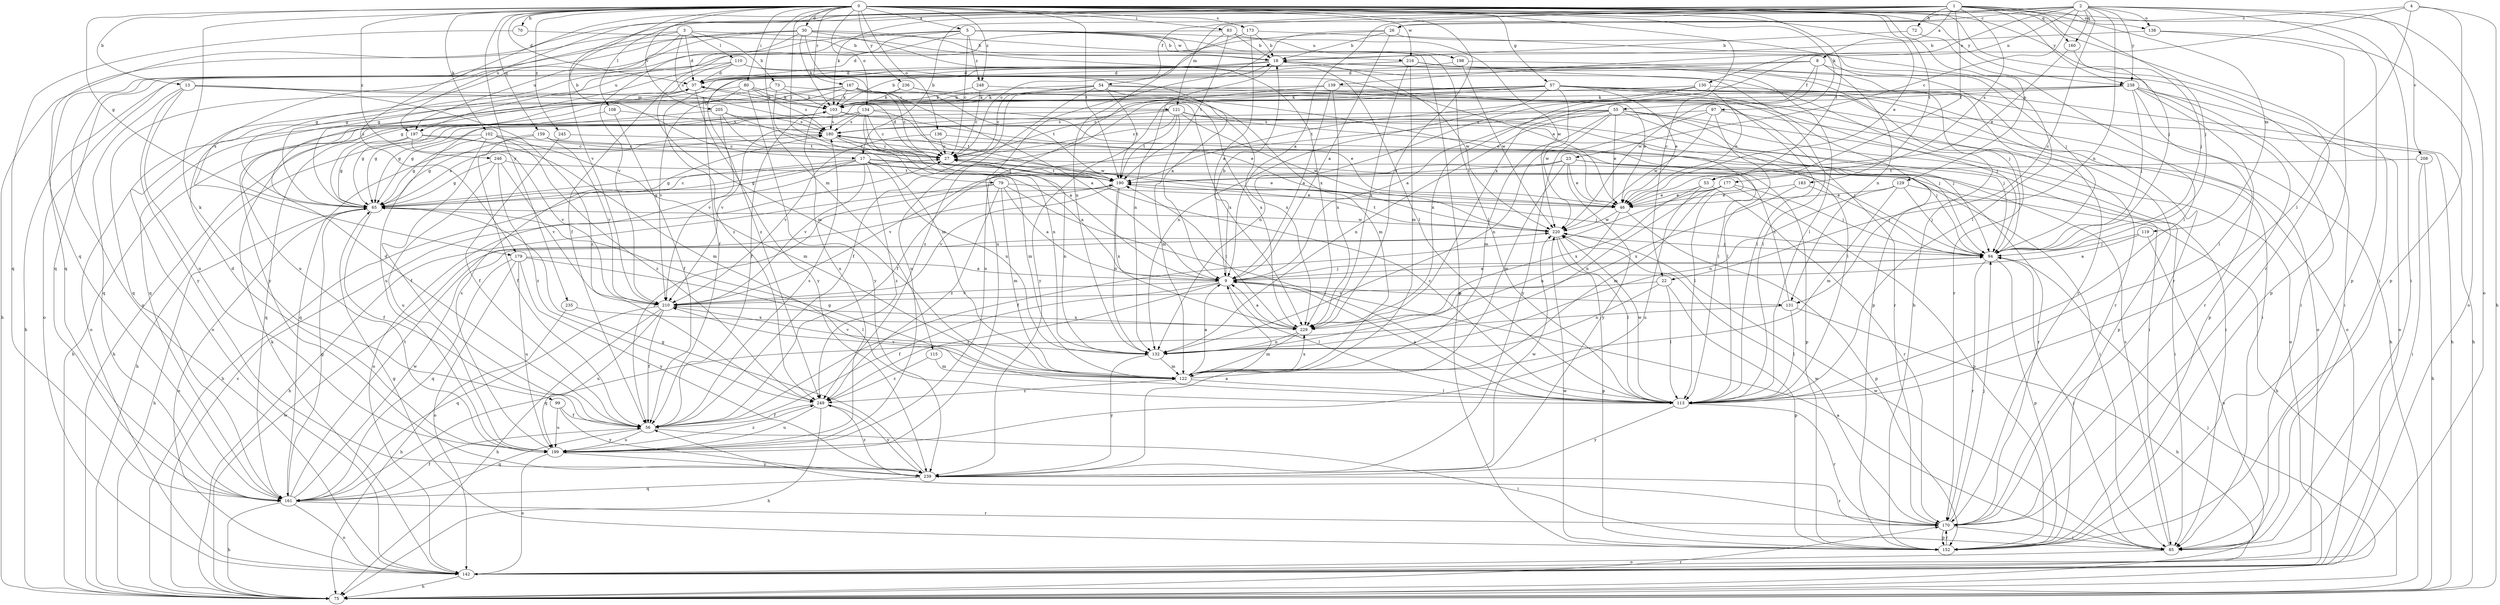 strict digraph  {
0;
1;
2;
3;
4;
5;
8;
9;
13;
17;
18;
22;
23;
26;
27;
30;
37;
46;
53;
54;
55;
56;
57;
65;
70;
72;
73;
75;
79;
80;
83;
85;
94;
97;
99;
102;
103;
108;
110;
113;
115;
119;
121;
122;
129;
130;
131;
132;
134;
136;
138;
139;
142;
152;
159;
160;
161;
167;
170;
173;
177;
179;
180;
183;
190;
197;
198;
199;
205;
208;
210;
216;
220;
229;
235;
236;
238;
239;
245;
246;
248;
249;
0 -> 5  [label=a];
0 -> 13  [label=b];
0 -> 17  [label=b];
0 -> 22  [label=c];
0 -> 30  [label=d];
0 -> 37  [label=d];
0 -> 46  [label=e];
0 -> 53  [label=f];
0 -> 57  [label=g];
0 -> 65  [label=g];
0 -> 70  [label=h];
0 -> 79  [label=i];
0 -> 80  [label=i];
0 -> 83  [label=i];
0 -> 85  [label=i];
0 -> 94  [label=j];
0 -> 97  [label=k];
0 -> 99  [label=k];
0 -> 102  [label=k];
0 -> 115  [label=m];
0 -> 129  [label=n];
0 -> 134  [label=o];
0 -> 136  [label=o];
0 -> 159  [label=q];
0 -> 167  [label=r];
0 -> 170  [label=r];
0 -> 173  [label=s];
0 -> 183  [label=t];
0 -> 190  [label=t];
0 -> 205  [label=v];
0 -> 216  [label=w];
0 -> 229  [label=x];
0 -> 235  [label=y];
0 -> 236  [label=y];
0 -> 238  [label=y];
0 -> 245  [label=z];
0 -> 246  [label=z];
0 -> 248  [label=z];
1 -> 8  [label=a];
1 -> 9  [label=a];
1 -> 53  [label=f];
1 -> 54  [label=f];
1 -> 72  [label=h];
1 -> 85  [label=i];
1 -> 94  [label=j];
1 -> 108  [label=l];
1 -> 119  [label=m];
1 -> 121  [label=m];
1 -> 138  [label=o];
1 -> 160  [label=q];
1 -> 177  [label=s];
1 -> 179  [label=s];
1 -> 197  [label=u];
1 -> 238  [label=y];
2 -> 17  [label=b];
2 -> 22  [label=c];
2 -> 23  [label=c];
2 -> 26  [label=c];
2 -> 103  [label=k];
2 -> 130  [label=n];
2 -> 131  [label=n];
2 -> 138  [label=o];
2 -> 139  [label=o];
2 -> 142  [label=o];
2 -> 152  [label=p];
2 -> 160  [label=q];
2 -> 161  [label=q];
2 -> 208  [label=v];
2 -> 210  [label=v];
2 -> 238  [label=y];
3 -> 37  [label=d];
3 -> 73  [label=h];
3 -> 75  [label=h];
3 -> 110  [label=l];
3 -> 113  [label=l];
3 -> 179  [label=s];
3 -> 180  [label=s];
3 -> 197  [label=u];
4 -> 26  [label=c];
4 -> 75  [label=h];
4 -> 113  [label=l];
4 -> 152  [label=p];
4 -> 229  [label=x];
5 -> 18  [label=b];
5 -> 27  [label=c];
5 -> 37  [label=d];
5 -> 65  [label=g];
5 -> 113  [label=l];
5 -> 152  [label=p];
5 -> 161  [label=q];
5 -> 197  [label=u];
5 -> 198  [label=u];
5 -> 216  [label=w];
5 -> 248  [label=z];
8 -> 37  [label=d];
8 -> 55  [label=f];
8 -> 56  [label=f];
8 -> 85  [label=i];
8 -> 131  [label=n];
8 -> 220  [label=w];
9 -> 18  [label=b];
9 -> 56  [label=f];
9 -> 94  [label=j];
9 -> 113  [label=l];
9 -> 131  [label=n];
9 -> 210  [label=v];
9 -> 249  [label=z];
13 -> 121  [label=m];
13 -> 161  [label=q];
13 -> 170  [label=r];
13 -> 199  [label=u];
13 -> 239  [label=y];
13 -> 249  [label=z];
17 -> 9  [label=a];
17 -> 65  [label=g];
17 -> 75  [label=h];
17 -> 85  [label=i];
17 -> 113  [label=l];
17 -> 132  [label=n];
17 -> 142  [label=o];
17 -> 190  [label=t];
17 -> 210  [label=v];
17 -> 249  [label=z];
18 -> 37  [label=d];
18 -> 94  [label=j];
18 -> 132  [label=n];
18 -> 152  [label=p];
18 -> 220  [label=w];
18 -> 249  [label=z];
22 -> 113  [label=l];
22 -> 132  [label=n];
22 -> 152  [label=p];
22 -> 210  [label=v];
23 -> 46  [label=e];
23 -> 85  [label=i];
23 -> 122  [label=m];
23 -> 170  [label=r];
23 -> 190  [label=t];
23 -> 210  [label=v];
23 -> 239  [label=y];
26 -> 9  [label=a];
26 -> 18  [label=b];
26 -> 65  [label=g];
26 -> 113  [label=l];
26 -> 199  [label=u];
27 -> 37  [label=d];
27 -> 46  [label=e];
27 -> 65  [label=g];
27 -> 132  [label=n];
27 -> 190  [label=t];
30 -> 18  [label=b];
30 -> 27  [label=c];
30 -> 65  [label=g];
30 -> 103  [label=k];
30 -> 142  [label=o];
30 -> 161  [label=q];
30 -> 170  [label=r];
30 -> 210  [label=v];
30 -> 229  [label=x];
37 -> 103  [label=k];
37 -> 161  [label=q];
37 -> 239  [label=y];
46 -> 132  [label=n];
46 -> 152  [label=p];
46 -> 220  [label=w];
53 -> 46  [label=e];
53 -> 170  [label=r];
53 -> 199  [label=u];
53 -> 229  [label=x];
54 -> 27  [label=c];
54 -> 46  [label=e];
54 -> 56  [label=f];
54 -> 103  [label=k];
54 -> 142  [label=o];
54 -> 190  [label=t];
54 -> 199  [label=u];
54 -> 229  [label=x];
55 -> 46  [label=e];
55 -> 56  [label=f];
55 -> 65  [label=g];
55 -> 85  [label=i];
55 -> 94  [label=j];
55 -> 113  [label=l];
55 -> 122  [label=m];
55 -> 132  [label=n];
55 -> 142  [label=o];
55 -> 180  [label=s];
55 -> 239  [label=y];
56 -> 37  [label=d];
56 -> 85  [label=i];
56 -> 161  [label=q];
56 -> 180  [label=s];
56 -> 199  [label=u];
57 -> 27  [label=c];
57 -> 46  [label=e];
57 -> 56  [label=f];
57 -> 75  [label=h];
57 -> 85  [label=i];
57 -> 103  [label=k];
57 -> 113  [label=l];
57 -> 132  [label=n];
57 -> 142  [label=o];
57 -> 170  [label=r];
57 -> 220  [label=w];
57 -> 239  [label=y];
57 -> 249  [label=z];
65 -> 27  [label=c];
65 -> 56  [label=f];
65 -> 75  [label=h];
65 -> 142  [label=o];
65 -> 180  [label=s];
65 -> 220  [label=w];
70 -> 18  [label=b];
70 -> 161  [label=q];
72 -> 18  [label=b];
72 -> 113  [label=l];
73 -> 46  [label=e];
73 -> 103  [label=k];
73 -> 122  [label=m];
73 -> 161  [label=q];
75 -> 27  [label=c];
75 -> 94  [label=j];
75 -> 170  [label=r];
75 -> 220  [label=w];
79 -> 9  [label=a];
79 -> 46  [label=e];
79 -> 56  [label=f];
79 -> 75  [label=h];
79 -> 113  [label=l];
79 -> 122  [label=m];
79 -> 249  [label=z];
80 -> 103  [label=k];
80 -> 142  [label=o];
80 -> 180  [label=s];
80 -> 199  [label=u];
80 -> 229  [label=x];
80 -> 239  [label=y];
83 -> 18  [label=b];
83 -> 56  [label=f];
83 -> 132  [label=n];
83 -> 190  [label=t];
83 -> 220  [label=w];
85 -> 9  [label=a];
85 -> 94  [label=j];
85 -> 142  [label=o];
85 -> 180  [label=s];
85 -> 220  [label=w];
94 -> 9  [label=a];
94 -> 152  [label=p];
94 -> 170  [label=r];
97 -> 113  [label=l];
97 -> 132  [label=n];
97 -> 152  [label=p];
97 -> 180  [label=s];
97 -> 220  [label=w];
99 -> 56  [label=f];
99 -> 199  [label=u];
99 -> 239  [label=y];
102 -> 27  [label=c];
102 -> 56  [label=f];
102 -> 65  [label=g];
102 -> 75  [label=h];
102 -> 122  [label=m];
102 -> 249  [label=z];
103 -> 18  [label=b];
103 -> 46  [label=e];
103 -> 75  [label=h];
103 -> 94  [label=j];
103 -> 180  [label=s];
108 -> 56  [label=f];
108 -> 65  [label=g];
108 -> 180  [label=s];
110 -> 9  [label=a];
110 -> 37  [label=d];
110 -> 46  [label=e];
110 -> 65  [label=g];
110 -> 122  [label=m];
110 -> 142  [label=o];
113 -> 9  [label=a];
113 -> 27  [label=c];
113 -> 65  [label=g];
113 -> 170  [label=r];
113 -> 220  [label=w];
113 -> 239  [label=y];
115 -> 122  [label=m];
115 -> 249  [label=z];
119 -> 9  [label=a];
119 -> 94  [label=j];
119 -> 142  [label=o];
121 -> 27  [label=c];
121 -> 85  [label=i];
121 -> 94  [label=j];
121 -> 113  [label=l];
121 -> 122  [label=m];
121 -> 180  [label=s];
121 -> 190  [label=t];
121 -> 199  [label=u];
121 -> 220  [label=w];
122 -> 9  [label=a];
122 -> 113  [label=l];
122 -> 210  [label=v];
122 -> 229  [label=x];
122 -> 249  [label=z];
129 -> 46  [label=e];
129 -> 75  [label=h];
129 -> 94  [label=j];
129 -> 122  [label=m];
129 -> 132  [label=n];
130 -> 46  [label=e];
130 -> 75  [label=h];
130 -> 103  [label=k];
130 -> 190  [label=t];
130 -> 229  [label=x];
131 -> 27  [label=c];
131 -> 75  [label=h];
131 -> 113  [label=l];
131 -> 161  [label=q];
132 -> 122  [label=m];
132 -> 210  [label=v];
132 -> 239  [label=y];
134 -> 9  [label=a];
134 -> 27  [label=c];
134 -> 46  [label=e];
134 -> 65  [label=g];
134 -> 75  [label=h];
134 -> 132  [label=n];
134 -> 180  [label=s];
134 -> 190  [label=t];
134 -> 210  [label=v];
136 -> 27  [label=c];
136 -> 94  [label=j];
136 -> 210  [label=v];
138 -> 18  [label=b];
138 -> 142  [label=o];
138 -> 152  [label=p];
139 -> 9  [label=a];
139 -> 75  [label=h];
139 -> 103  [label=k];
139 -> 199  [label=u];
139 -> 229  [label=x];
142 -> 75  [label=h];
142 -> 103  [label=k];
152 -> 18  [label=b];
152 -> 65  [label=g];
152 -> 170  [label=r];
152 -> 220  [label=w];
159 -> 27  [label=c];
159 -> 56  [label=f];
159 -> 65  [label=g];
159 -> 94  [label=j];
159 -> 210  [label=v];
160 -> 46  [label=e];
160 -> 94  [label=j];
161 -> 56  [label=f];
161 -> 65  [label=g];
161 -> 75  [label=h];
161 -> 142  [label=o];
161 -> 170  [label=r];
161 -> 190  [label=t];
161 -> 220  [label=w];
167 -> 9  [label=a];
167 -> 27  [label=c];
167 -> 103  [label=k];
167 -> 142  [label=o];
167 -> 190  [label=t];
167 -> 210  [label=v];
167 -> 229  [label=x];
167 -> 239  [label=y];
170 -> 56  [label=f];
170 -> 85  [label=i];
170 -> 94  [label=j];
170 -> 152  [label=p];
170 -> 220  [label=w];
173 -> 9  [label=a];
173 -> 18  [label=b];
173 -> 27  [label=c];
173 -> 94  [label=j];
177 -> 46  [label=e];
177 -> 56  [label=f];
177 -> 94  [label=j];
177 -> 122  [label=m];
177 -> 132  [label=n];
177 -> 152  [label=p];
179 -> 9  [label=a];
179 -> 113  [label=l];
179 -> 142  [label=o];
179 -> 161  [label=q];
179 -> 199  [label=u];
179 -> 239  [label=y];
180 -> 27  [label=c];
180 -> 122  [label=m];
180 -> 152  [label=p];
180 -> 161  [label=q];
183 -> 46  [label=e];
183 -> 94  [label=j];
183 -> 229  [label=x];
190 -> 65  [label=g];
190 -> 94  [label=j];
190 -> 132  [label=n];
190 -> 210  [label=v];
190 -> 229  [label=x];
197 -> 27  [label=c];
197 -> 65  [label=g];
197 -> 122  [label=m];
197 -> 161  [label=q];
197 -> 210  [label=v];
198 -> 37  [label=d];
198 -> 170  [label=r];
198 -> 220  [label=w];
199 -> 37  [label=d];
199 -> 142  [label=o];
199 -> 180  [label=s];
199 -> 239  [label=y];
199 -> 249  [label=z];
205 -> 65  [label=g];
205 -> 180  [label=s];
205 -> 190  [label=t];
205 -> 210  [label=v];
205 -> 220  [label=w];
208 -> 75  [label=h];
208 -> 85  [label=i];
208 -> 190  [label=t];
210 -> 56  [label=f];
210 -> 75  [label=h];
210 -> 161  [label=q];
210 -> 199  [label=u];
210 -> 229  [label=x];
216 -> 37  [label=d];
216 -> 75  [label=h];
216 -> 85  [label=i];
216 -> 113  [label=l];
216 -> 122  [label=m];
216 -> 170  [label=r];
216 -> 229  [label=x];
216 -> 249  [label=z];
220 -> 94  [label=j];
220 -> 113  [label=l];
220 -> 152  [label=p];
220 -> 190  [label=t];
229 -> 9  [label=a];
229 -> 122  [label=m];
229 -> 132  [label=n];
229 -> 190  [label=t];
235 -> 75  [label=h];
235 -> 229  [label=x];
236 -> 103  [label=k];
236 -> 113  [label=l];
236 -> 122  [label=m];
236 -> 199  [label=u];
238 -> 9  [label=a];
238 -> 94  [label=j];
238 -> 103  [label=k];
238 -> 113  [label=l];
238 -> 132  [label=n];
238 -> 142  [label=o];
238 -> 152  [label=p];
238 -> 170  [label=r];
239 -> 9  [label=a];
239 -> 65  [label=g];
239 -> 161  [label=q];
239 -> 170  [label=r];
239 -> 220  [label=w];
239 -> 249  [label=z];
245 -> 27  [label=c];
245 -> 56  [label=f];
246 -> 65  [label=g];
246 -> 190  [label=t];
246 -> 199  [label=u];
246 -> 210  [label=v];
246 -> 249  [label=z];
248 -> 27  [label=c];
248 -> 94  [label=j];
248 -> 103  [label=k];
249 -> 56  [label=f];
249 -> 75  [label=h];
249 -> 199  [label=u];
249 -> 239  [label=y];
}
